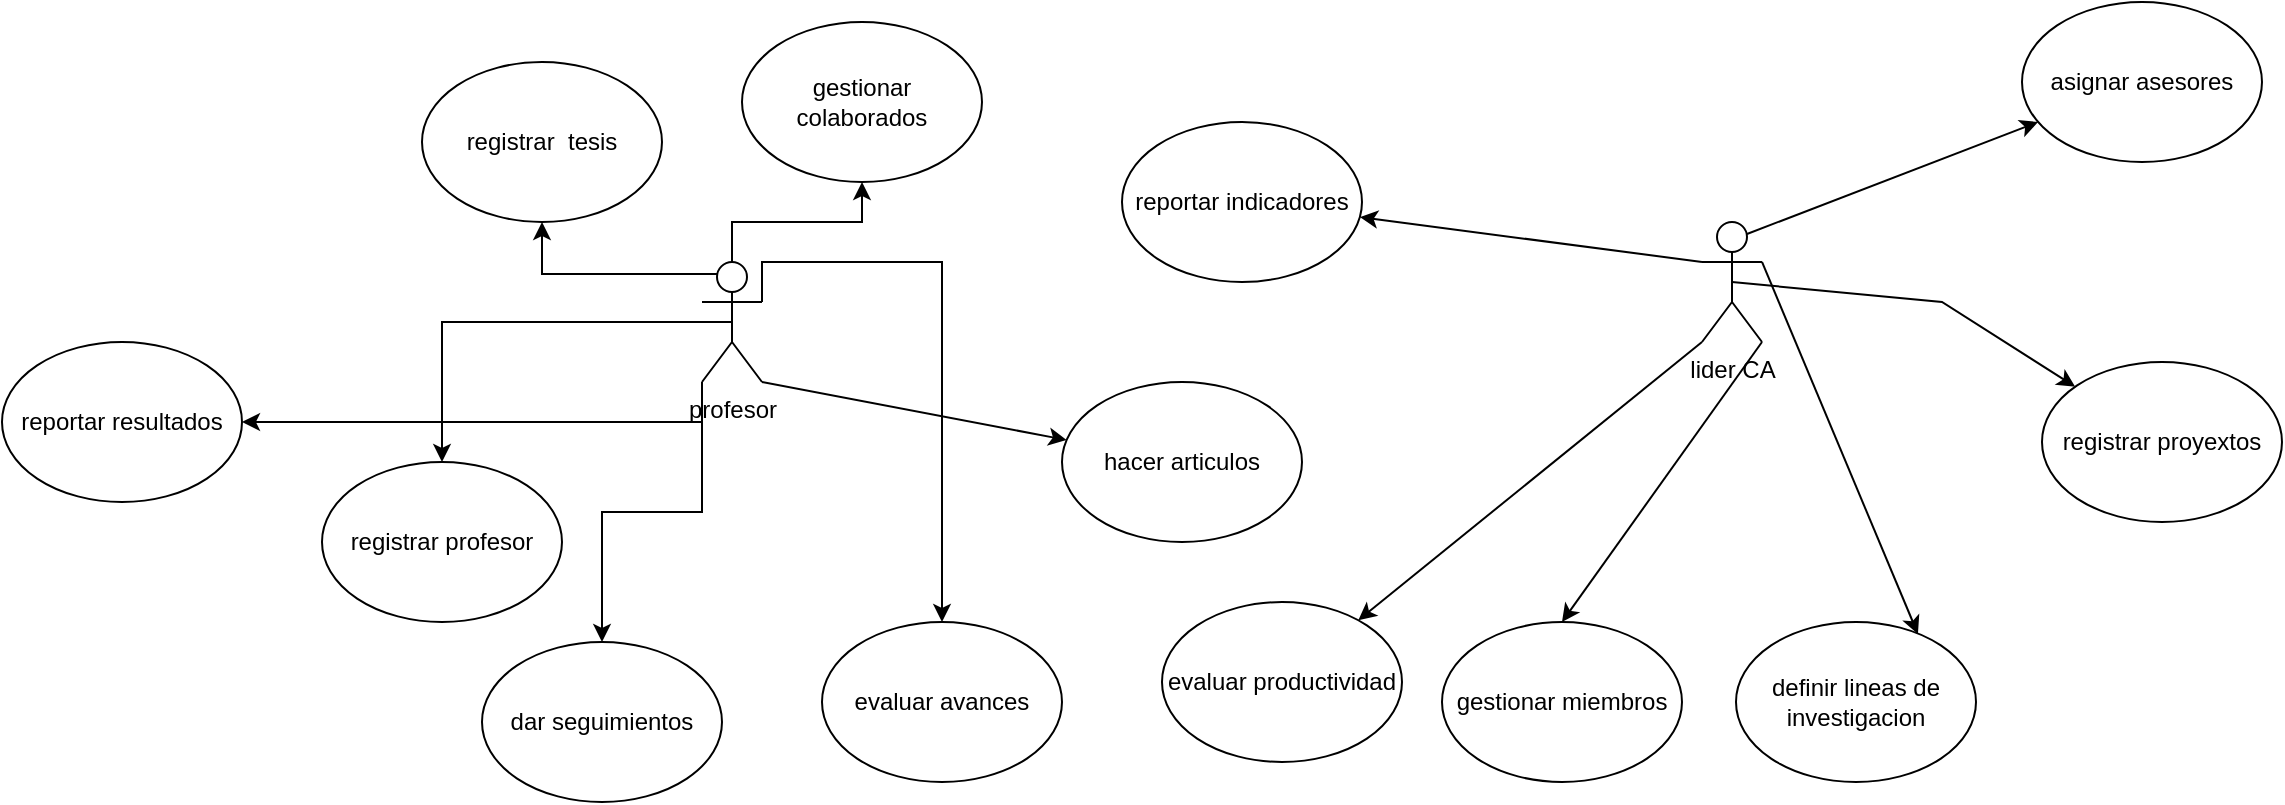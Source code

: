 <mxfile version="26.0.15">
  <diagram name="Página-1" id="P_SCoGXBofqRVoREJtdH">
    <mxGraphModel dx="3059" dy="1029" grid="1" gridSize="10" guides="1" tooltips="1" connect="1" arrows="1" fold="1" page="1" pageScale="1" pageWidth="827" pageHeight="1169" math="0" shadow="0">
      <root>
        <mxCell id="0" />
        <mxCell id="1" parent="0" />
        <mxCell id="DSHmurctjVVctyK1tylK-22" style="edgeStyle=orthogonalEdgeStyle;rounded=0;orthogonalLoop=1;jettySize=auto;html=1;exitX=1;exitY=0.333;exitDx=0;exitDy=0;exitPerimeter=0;" parent="1" source="DSHmurctjVVctyK1tylK-3" target="DSHmurctjVVctyK1tylK-13" edge="1">
          <mxGeometry relative="1" as="geometry">
            <Array as="points">
              <mxPoint x="340" y="130" />
              <mxPoint x="430" y="130" />
            </Array>
          </mxGeometry>
        </mxCell>
        <mxCell id="DSHmurctjVVctyK1tylK-24" style="edgeStyle=orthogonalEdgeStyle;rounded=0;orthogonalLoop=1;jettySize=auto;html=1;exitX=0.5;exitY=0.5;exitDx=0;exitDy=0;exitPerimeter=0;" parent="1" source="DSHmurctjVVctyK1tylK-3" target="DSHmurctjVVctyK1tylK-20" edge="1">
          <mxGeometry relative="1" as="geometry" />
        </mxCell>
        <mxCell id="DSHmurctjVVctyK1tylK-33" style="edgeStyle=orthogonalEdgeStyle;rounded=0;orthogonalLoop=1;jettySize=auto;html=1;exitX=0;exitY=1;exitDx=0;exitDy=0;exitPerimeter=0;" parent="1" source="DSHmurctjVVctyK1tylK-3" target="DSHmurctjVVctyK1tylK-19" edge="1">
          <mxGeometry relative="1" as="geometry" />
        </mxCell>
        <mxCell id="DSHmurctjVVctyK1tylK-50" style="edgeStyle=orthogonalEdgeStyle;rounded=0;orthogonalLoop=1;jettySize=auto;html=1;exitX=0.25;exitY=0.1;exitDx=0;exitDy=0;exitPerimeter=0;" parent="1" source="DSHmurctjVVctyK1tylK-3" target="DSHmurctjVVctyK1tylK-51" edge="1">
          <mxGeometry relative="1" as="geometry">
            <mxPoint x="260" y="100" as="targetPoint" />
          </mxGeometry>
        </mxCell>
        <mxCell id="DhEFruUQ_CP5TQkX0-PN-1" style="edgeStyle=orthogonalEdgeStyle;rounded=0;orthogonalLoop=1;jettySize=auto;html=1;exitX=0.5;exitY=0;exitDx=0;exitDy=0;exitPerimeter=0;" edge="1" parent="1" source="DSHmurctjVVctyK1tylK-3" target="DSHmurctjVVctyK1tylK-75">
          <mxGeometry relative="1" as="geometry" />
        </mxCell>
        <mxCell id="DhEFruUQ_CP5TQkX0-PN-2" style="edgeStyle=orthogonalEdgeStyle;rounded=0;orthogonalLoop=1;jettySize=auto;html=1;exitX=0;exitY=1;exitDx=0;exitDy=0;exitPerimeter=0;" edge="1" parent="1" source="DSHmurctjVVctyK1tylK-3" target="DSHmurctjVVctyK1tylK-21">
          <mxGeometry relative="1" as="geometry" />
        </mxCell>
        <mxCell id="DSHmurctjVVctyK1tylK-3" value="profesor" style="shape=umlActor;verticalLabelPosition=bottom;verticalAlign=top;html=1;outlineConnect=0;" parent="1" vertex="1">
          <mxGeometry x="310" y="130" width="30" height="60" as="geometry" />
        </mxCell>
        <mxCell id="DSHmurctjVVctyK1tylK-13" value="evaluar avances" style="ellipse;whiteSpace=wrap;html=1;" parent="1" vertex="1">
          <mxGeometry x="370" y="310" width="120" height="80" as="geometry" />
        </mxCell>
        <mxCell id="DSHmurctjVVctyK1tylK-17" value="registrar proyextos" style="ellipse;whiteSpace=wrap;html=1;" parent="1" vertex="1">
          <mxGeometry x="980" y="180" width="120" height="80" as="geometry" />
        </mxCell>
        <mxCell id="DSHmurctjVVctyK1tylK-19" value="dar seguimientos" style="ellipse;whiteSpace=wrap;html=1;" parent="1" vertex="1">
          <mxGeometry x="200" y="320" width="120" height="80" as="geometry" />
        </mxCell>
        <mxCell id="DSHmurctjVVctyK1tylK-20" value="registrar profesor" style="ellipse;whiteSpace=wrap;html=1;" parent="1" vertex="1">
          <mxGeometry x="120" y="230" width="120" height="80" as="geometry" />
        </mxCell>
        <mxCell id="DSHmurctjVVctyK1tylK-21" value="reportar resultados" style="ellipse;whiteSpace=wrap;html=1;" parent="1" vertex="1">
          <mxGeometry x="-40" y="170" width="120" height="80" as="geometry" />
        </mxCell>
        <mxCell id="DSHmurctjVVctyK1tylK-51" value="registrar&amp;nbsp; tesis" style="ellipse;whiteSpace=wrap;html=1;" parent="1" vertex="1">
          <mxGeometry x="170" y="30" width="120" height="80" as="geometry" />
        </mxCell>
        <mxCell id="DSHmurctjVVctyK1tylK-53" value="lider CA" style="shape=umlActor;verticalLabelPosition=bottom;verticalAlign=top;html=1;outlineConnect=0;" parent="1" vertex="1">
          <mxGeometry x="810" y="110" width="30" height="60" as="geometry" />
        </mxCell>
        <mxCell id="DSHmurctjVVctyK1tylK-64" value="gestionar miembros" style="ellipse;whiteSpace=wrap;html=1;" parent="1" vertex="1">
          <mxGeometry x="680" y="310" width="120" height="80" as="geometry" />
        </mxCell>
        <mxCell id="DSHmurctjVVctyK1tylK-65" value="definir lineas de investigacion" style="ellipse;whiteSpace=wrap;html=1;" parent="1" vertex="1">
          <mxGeometry x="827" y="310" width="120" height="80" as="geometry" />
        </mxCell>
        <mxCell id="DSHmurctjVVctyK1tylK-66" value="evaluar productividad" style="ellipse;whiteSpace=wrap;html=1;" parent="1" vertex="1">
          <mxGeometry x="540" y="300" width="120" height="80" as="geometry" />
        </mxCell>
        <mxCell id="DSHmurctjVVctyK1tylK-67" value="reportar indicadores" style="ellipse;whiteSpace=wrap;html=1;" parent="1" vertex="1">
          <mxGeometry x="520" y="60" width="120" height="80" as="geometry" />
        </mxCell>
        <mxCell id="DSHmurctjVVctyK1tylK-68" value="" style="endArrow=classic;html=1;rounded=0;exitX=1;exitY=1;exitDx=0;exitDy=0;exitPerimeter=0;entryX=0.5;entryY=0;entryDx=0;entryDy=0;" parent="1" source="DSHmurctjVVctyK1tylK-53" target="DSHmurctjVVctyK1tylK-64" edge="1">
          <mxGeometry width="50" height="50" relative="1" as="geometry">
            <mxPoint x="862" y="210" as="sourcePoint" />
            <mxPoint x="912" y="160" as="targetPoint" />
          </mxGeometry>
        </mxCell>
        <mxCell id="DSHmurctjVVctyK1tylK-69" value="" style="endArrow=classic;html=1;rounded=0;exitX=0;exitY=1;exitDx=0;exitDy=0;exitPerimeter=0;" parent="1" source="DSHmurctjVVctyK1tylK-53" target="DSHmurctjVVctyK1tylK-66" edge="1">
          <mxGeometry width="50" height="50" relative="1" as="geometry">
            <mxPoint x="820" y="170" as="sourcePoint" />
            <mxPoint x="740" y="210" as="targetPoint" />
          </mxGeometry>
        </mxCell>
        <mxCell id="DSHmurctjVVctyK1tylK-70" value="" style="endArrow=classic;html=1;rounded=0;exitX=0;exitY=0.333;exitDx=0;exitDy=0;exitPerimeter=0;" parent="1" source="DSHmurctjVVctyK1tylK-53" target="DSHmurctjVVctyK1tylK-67" edge="1">
          <mxGeometry width="50" height="50" relative="1" as="geometry">
            <mxPoint x="774" y="105" as="sourcePoint" />
            <mxPoint x="600" y="260" as="targetPoint" />
          </mxGeometry>
        </mxCell>
        <mxCell id="DSHmurctjVVctyK1tylK-71" value="" style="endArrow=classic;html=1;rounded=0;exitX=1;exitY=0.333;exitDx=0;exitDy=0;exitPerimeter=0;entryX=0.758;entryY=0.075;entryDx=0;entryDy=0;entryPerimeter=0;" parent="1" source="DSHmurctjVVctyK1tylK-53" target="DSHmurctjVVctyK1tylK-65" edge="1">
          <mxGeometry width="50" height="50" relative="1" as="geometry">
            <mxPoint x="850" y="180" as="sourcePoint" />
            <mxPoint x="750" y="320" as="targetPoint" />
          </mxGeometry>
        </mxCell>
        <mxCell id="DSHmurctjVVctyK1tylK-75" value="gestionar colaborados" style="ellipse;whiteSpace=wrap;html=1;" parent="1" vertex="1">
          <mxGeometry x="330" y="10" width="120" height="80" as="geometry" />
        </mxCell>
        <mxCell id="DSHmurctjVVctyK1tylK-78" value="" style="endArrow=classic;html=1;rounded=0;exitX=0.5;exitY=0.5;exitDx=0;exitDy=0;exitPerimeter=0;" parent="1" source="DSHmurctjVVctyK1tylK-53" target="DSHmurctjVVctyK1tylK-17" edge="1">
          <mxGeometry width="50" height="50" relative="1" as="geometry">
            <mxPoint x="250" y="330" as="sourcePoint" />
            <mxPoint x="989.96" y="157.04" as="targetPoint" />
            <Array as="points">
              <mxPoint x="930" y="150" />
            </Array>
          </mxGeometry>
        </mxCell>
        <mxCell id="DSHmurctjVVctyK1tylK-79" value="asignar asesores" style="ellipse;whiteSpace=wrap;html=1;" parent="1" vertex="1">
          <mxGeometry x="970" width="120" height="80" as="geometry" />
        </mxCell>
        <mxCell id="DSHmurctjVVctyK1tylK-81" value="hacer articulos" style="ellipse;whiteSpace=wrap;html=1;" parent="1" vertex="1">
          <mxGeometry x="490" y="190" width="120" height="80" as="geometry" />
        </mxCell>
        <mxCell id="DSHmurctjVVctyK1tylK-82" value="" style="endArrow=classic;html=1;rounded=0;exitX=1;exitY=1;exitDx=0;exitDy=0;exitPerimeter=0;" parent="1" source="DSHmurctjVVctyK1tylK-3" target="DSHmurctjVVctyK1tylK-81" edge="1">
          <mxGeometry width="50" height="50" relative="1" as="geometry">
            <mxPoint x="340" y="185" as="sourcePoint" />
            <mxPoint x="390" y="135" as="targetPoint" />
          </mxGeometry>
        </mxCell>
        <mxCell id="DSHmurctjVVctyK1tylK-87" value="" style="endArrow=classic;html=1;rounded=0;exitX=0.75;exitY=0.1;exitDx=0;exitDy=0;exitPerimeter=0;" parent="1" source="DSHmurctjVVctyK1tylK-53" target="DSHmurctjVVctyK1tylK-79" edge="1">
          <mxGeometry width="50" height="50" relative="1" as="geometry">
            <mxPoint x="250" y="330" as="sourcePoint" />
            <mxPoint x="920" y="40" as="targetPoint" />
            <Array as="points" />
          </mxGeometry>
        </mxCell>
      </root>
    </mxGraphModel>
  </diagram>
</mxfile>
